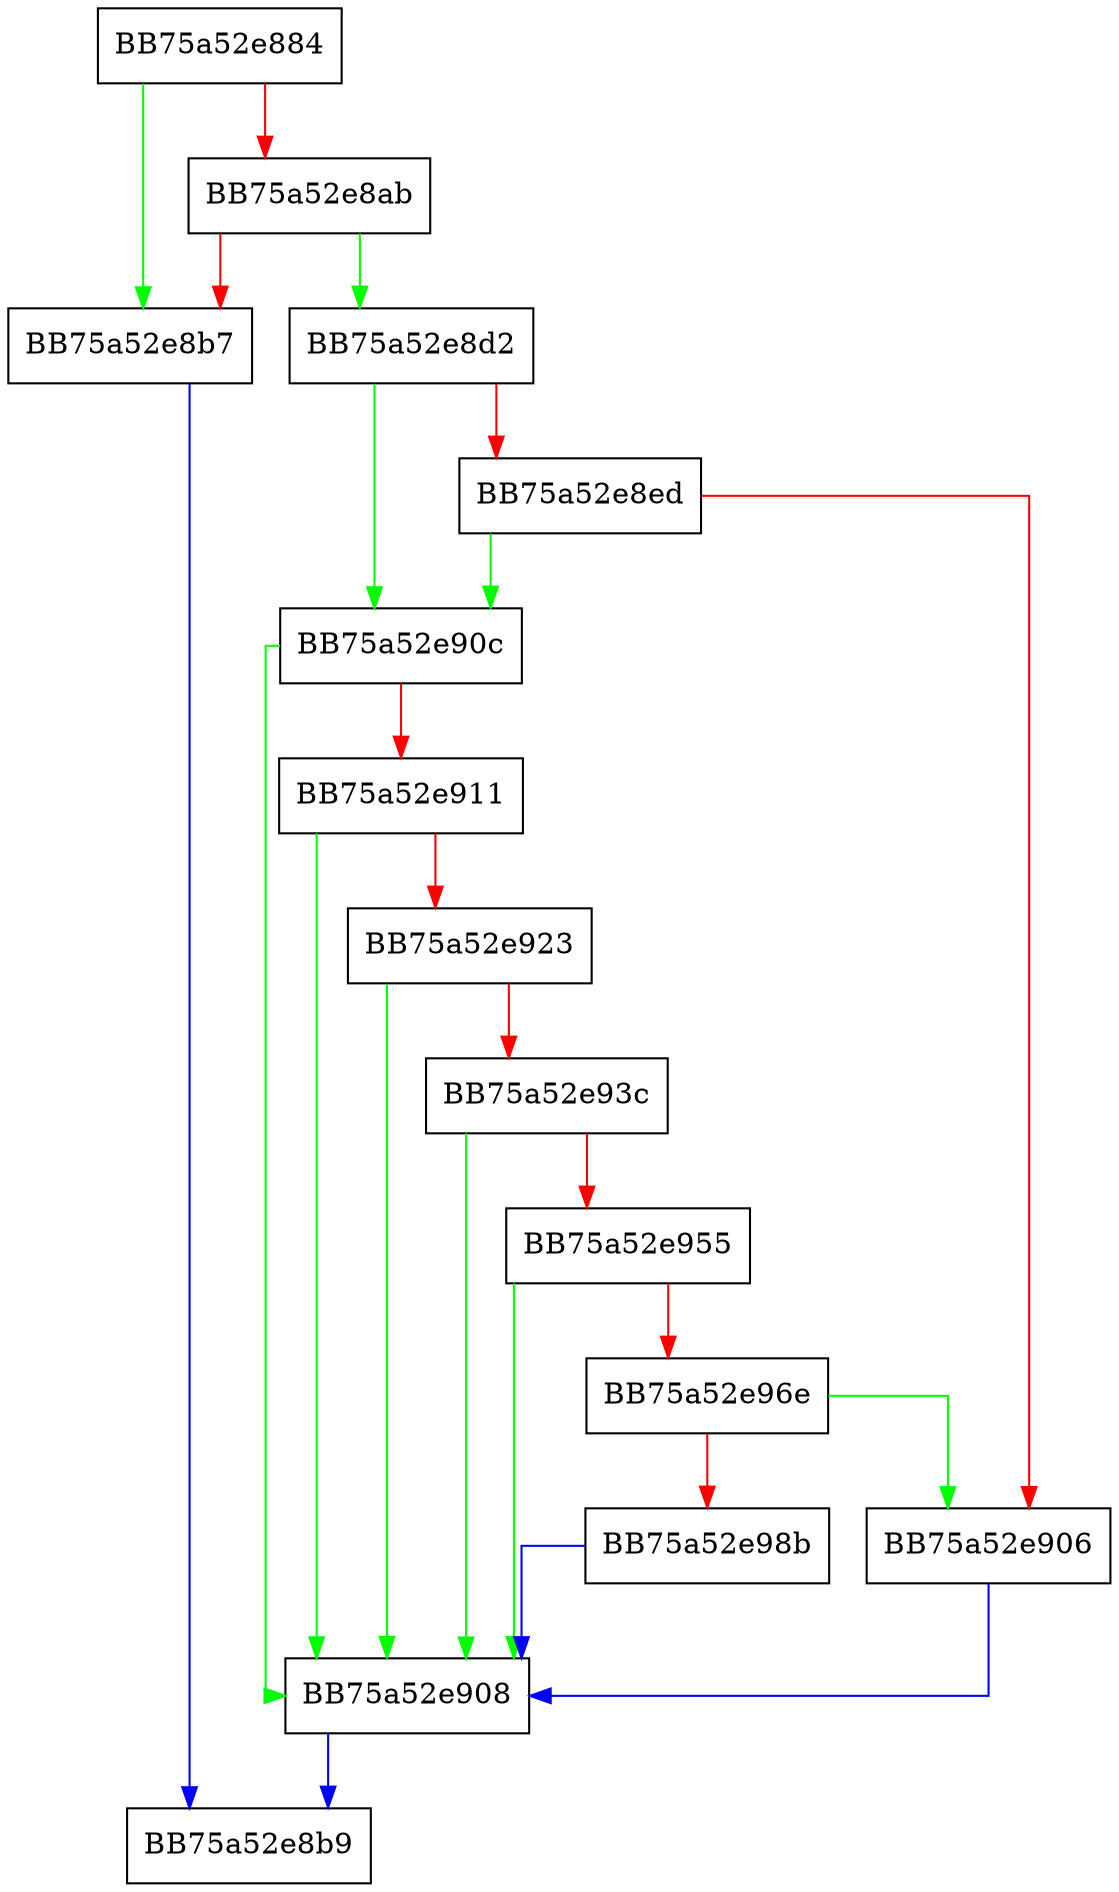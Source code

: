digraph looksLikeAnEscape {
  node [shape="box"];
  graph [splines=ortho];
  BB75a52e884 -> BB75a52e8b7 [color="green"];
  BB75a52e884 -> BB75a52e8ab [color="red"];
  BB75a52e8ab -> BB75a52e8d2 [color="green"];
  BB75a52e8ab -> BB75a52e8b7 [color="red"];
  BB75a52e8b7 -> BB75a52e8b9 [color="blue"];
  BB75a52e8d2 -> BB75a52e90c [color="green"];
  BB75a52e8d2 -> BB75a52e8ed [color="red"];
  BB75a52e8ed -> BB75a52e90c [color="green"];
  BB75a52e8ed -> BB75a52e906 [color="red"];
  BB75a52e906 -> BB75a52e908 [color="blue"];
  BB75a52e908 -> BB75a52e8b9 [color="blue"];
  BB75a52e90c -> BB75a52e908 [color="green"];
  BB75a52e90c -> BB75a52e911 [color="red"];
  BB75a52e911 -> BB75a52e908 [color="green"];
  BB75a52e911 -> BB75a52e923 [color="red"];
  BB75a52e923 -> BB75a52e908 [color="green"];
  BB75a52e923 -> BB75a52e93c [color="red"];
  BB75a52e93c -> BB75a52e908 [color="green"];
  BB75a52e93c -> BB75a52e955 [color="red"];
  BB75a52e955 -> BB75a52e908 [color="green"];
  BB75a52e955 -> BB75a52e96e [color="red"];
  BB75a52e96e -> BB75a52e906 [color="green"];
  BB75a52e96e -> BB75a52e98b [color="red"];
  BB75a52e98b -> BB75a52e908 [color="blue"];
}